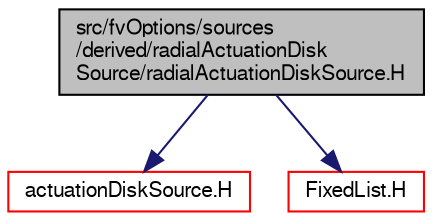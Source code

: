 digraph "src/fvOptions/sources/derived/radialActuationDiskSource/radialActuationDiskSource.H"
{
  bgcolor="transparent";
  edge [fontname="FreeSans",fontsize="10",labelfontname="FreeSans",labelfontsize="10"];
  node [fontname="FreeSans",fontsize="10",shape=record];
  Node0 [label="src/fvOptions/sources\l/derived/radialActuationDisk\lSource/radialActuationDiskSource.H",height=0.2,width=0.4,color="black", fillcolor="grey75", style="filled", fontcolor="black"];
  Node0 -> Node1 [color="midnightblue",fontsize="10",style="solid",fontname="FreeSans"];
  Node1 [label="actuationDiskSource.H",height=0.2,width=0.4,color="red",URL="$a04640.html"];
  Node0 -> Node136 [color="midnightblue",fontsize="10",style="solid",fontname="FreeSans"];
  Node136 [label="FixedList.H",height=0.2,width=0.4,color="red",URL="$a08642.html"];
}
